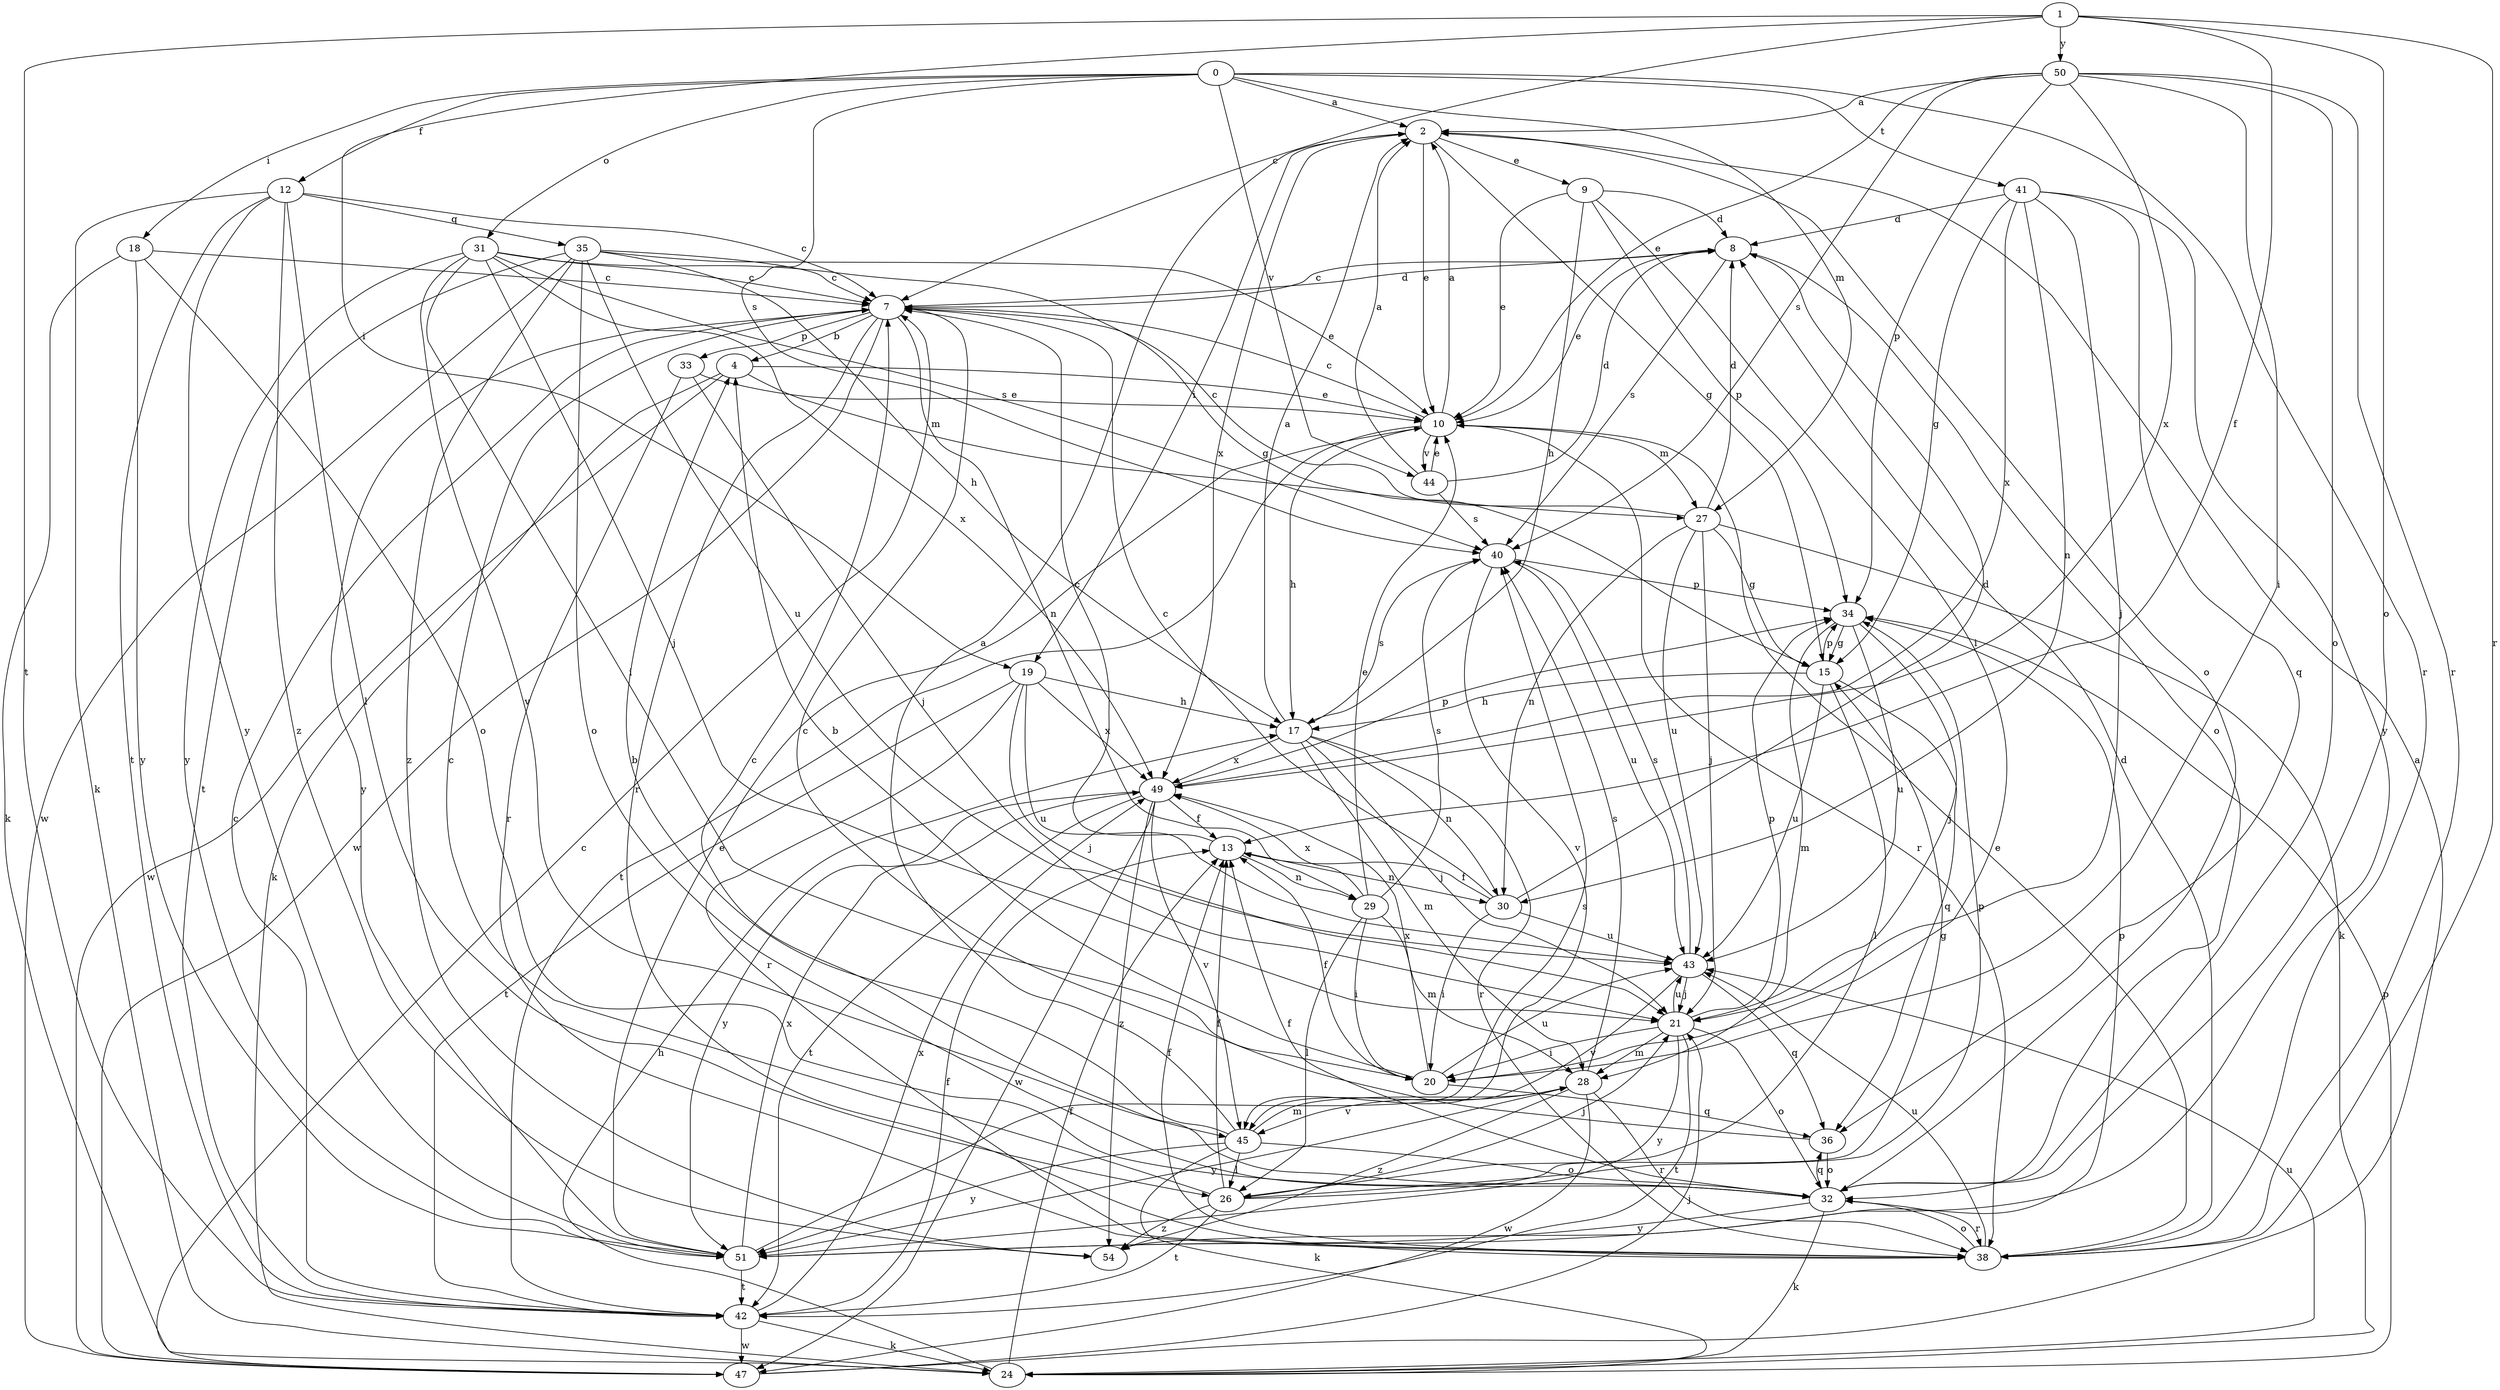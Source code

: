 strict digraph  {
0;
1;
2;
4;
7;
8;
9;
10;
12;
13;
15;
17;
18;
19;
20;
21;
24;
26;
27;
28;
29;
30;
31;
32;
33;
34;
35;
36;
38;
40;
41;
42;
43;
44;
45;
47;
49;
50;
51;
54;
0 -> 2  [label=a];
0 -> 12  [label=f];
0 -> 18  [label=i];
0 -> 27  [label=m];
0 -> 31  [label=o];
0 -> 38  [label=r];
0 -> 40  [label=s];
0 -> 41  [label=t];
0 -> 44  [label=v];
1 -> 7  [label=c];
1 -> 13  [label=f];
1 -> 19  [label=i];
1 -> 32  [label=o];
1 -> 38  [label=r];
1 -> 42  [label=t];
1 -> 50  [label=y];
2 -> 9  [label=e];
2 -> 10  [label=e];
2 -> 15  [label=g];
2 -> 19  [label=i];
2 -> 32  [label=o];
2 -> 49  [label=x];
4 -> 10  [label=e];
4 -> 24  [label=k];
4 -> 27  [label=m];
4 -> 47  [label=w];
7 -> 4  [label=b];
7 -> 8  [label=d];
7 -> 29  [label=n];
7 -> 33  [label=p];
7 -> 38  [label=r];
7 -> 47  [label=w];
7 -> 51  [label=y];
8 -> 7  [label=c];
8 -> 10  [label=e];
8 -> 32  [label=o];
8 -> 40  [label=s];
9 -> 8  [label=d];
9 -> 10  [label=e];
9 -> 17  [label=h];
9 -> 20  [label=i];
9 -> 34  [label=p];
10 -> 2  [label=a];
10 -> 7  [label=c];
10 -> 17  [label=h];
10 -> 27  [label=m];
10 -> 38  [label=r];
10 -> 42  [label=t];
10 -> 44  [label=v];
12 -> 7  [label=c];
12 -> 24  [label=k];
12 -> 26  [label=l];
12 -> 35  [label=q];
12 -> 42  [label=t];
12 -> 51  [label=y];
12 -> 54  [label=z];
13 -> 7  [label=c];
13 -> 29  [label=n];
13 -> 30  [label=n];
15 -> 17  [label=h];
15 -> 26  [label=l];
15 -> 34  [label=p];
15 -> 36  [label=q];
15 -> 43  [label=u];
17 -> 2  [label=a];
17 -> 21  [label=j];
17 -> 28  [label=m];
17 -> 30  [label=n];
17 -> 38  [label=r];
17 -> 40  [label=s];
17 -> 49  [label=x];
18 -> 7  [label=c];
18 -> 24  [label=k];
18 -> 32  [label=o];
18 -> 51  [label=y];
19 -> 17  [label=h];
19 -> 21  [label=j];
19 -> 38  [label=r];
19 -> 42  [label=t];
19 -> 43  [label=u];
19 -> 49  [label=x];
20 -> 4  [label=b];
20 -> 13  [label=f];
20 -> 36  [label=q];
20 -> 43  [label=u];
20 -> 49  [label=x];
21 -> 20  [label=i];
21 -> 28  [label=m];
21 -> 32  [label=o];
21 -> 34  [label=p];
21 -> 42  [label=t];
21 -> 43  [label=u];
21 -> 51  [label=y];
24 -> 13  [label=f];
24 -> 17  [label=h];
24 -> 34  [label=p];
24 -> 43  [label=u];
26 -> 7  [label=c];
26 -> 13  [label=f];
26 -> 15  [label=g];
26 -> 21  [label=j];
26 -> 34  [label=p];
26 -> 42  [label=t];
26 -> 54  [label=z];
27 -> 7  [label=c];
27 -> 8  [label=d];
27 -> 15  [label=g];
27 -> 21  [label=j];
27 -> 24  [label=k];
27 -> 30  [label=n];
27 -> 43  [label=u];
28 -> 38  [label=r];
28 -> 40  [label=s];
28 -> 45  [label=v];
28 -> 47  [label=w];
28 -> 51  [label=y];
28 -> 54  [label=z];
29 -> 10  [label=e];
29 -> 20  [label=i];
29 -> 26  [label=l];
29 -> 28  [label=m];
29 -> 40  [label=s];
29 -> 49  [label=x];
30 -> 7  [label=c];
30 -> 8  [label=d];
30 -> 13  [label=f];
30 -> 20  [label=i];
30 -> 43  [label=u];
31 -> 7  [label=c];
31 -> 15  [label=g];
31 -> 20  [label=i];
31 -> 21  [label=j];
31 -> 40  [label=s];
31 -> 45  [label=v];
31 -> 49  [label=x];
31 -> 51  [label=y];
32 -> 7  [label=c];
32 -> 13  [label=f];
32 -> 24  [label=k];
32 -> 36  [label=q];
32 -> 38  [label=r];
32 -> 51  [label=y];
33 -> 10  [label=e];
33 -> 21  [label=j];
33 -> 38  [label=r];
34 -> 15  [label=g];
34 -> 21  [label=j];
34 -> 28  [label=m];
34 -> 43  [label=u];
35 -> 7  [label=c];
35 -> 10  [label=e];
35 -> 17  [label=h];
35 -> 32  [label=o];
35 -> 42  [label=t];
35 -> 43  [label=u];
35 -> 47  [label=w];
35 -> 54  [label=z];
36 -> 7  [label=c];
36 -> 32  [label=o];
38 -> 8  [label=d];
38 -> 10  [label=e];
38 -> 13  [label=f];
38 -> 32  [label=o];
38 -> 43  [label=u];
40 -> 34  [label=p];
40 -> 43  [label=u];
40 -> 45  [label=v];
41 -> 8  [label=d];
41 -> 15  [label=g];
41 -> 21  [label=j];
41 -> 30  [label=n];
41 -> 36  [label=q];
41 -> 49  [label=x];
41 -> 51  [label=y];
42 -> 7  [label=c];
42 -> 13  [label=f];
42 -> 24  [label=k];
42 -> 47  [label=w];
42 -> 49  [label=x];
43 -> 21  [label=j];
43 -> 36  [label=q];
43 -> 40  [label=s];
43 -> 45  [label=v];
44 -> 2  [label=a];
44 -> 8  [label=d];
44 -> 10  [label=e];
44 -> 40  [label=s];
45 -> 2  [label=a];
45 -> 4  [label=b];
45 -> 24  [label=k];
45 -> 26  [label=l];
45 -> 28  [label=m];
45 -> 32  [label=o];
45 -> 51  [label=y];
47 -> 2  [label=a];
47 -> 7  [label=c];
47 -> 21  [label=j];
49 -> 13  [label=f];
49 -> 34  [label=p];
49 -> 42  [label=t];
49 -> 45  [label=v];
49 -> 47  [label=w];
49 -> 51  [label=y];
49 -> 54  [label=z];
50 -> 2  [label=a];
50 -> 10  [label=e];
50 -> 20  [label=i];
50 -> 32  [label=o];
50 -> 34  [label=p];
50 -> 38  [label=r];
50 -> 40  [label=s];
50 -> 49  [label=x];
51 -> 10  [label=e];
51 -> 40  [label=s];
51 -> 42  [label=t];
51 -> 49  [label=x];
54 -> 34  [label=p];
}
